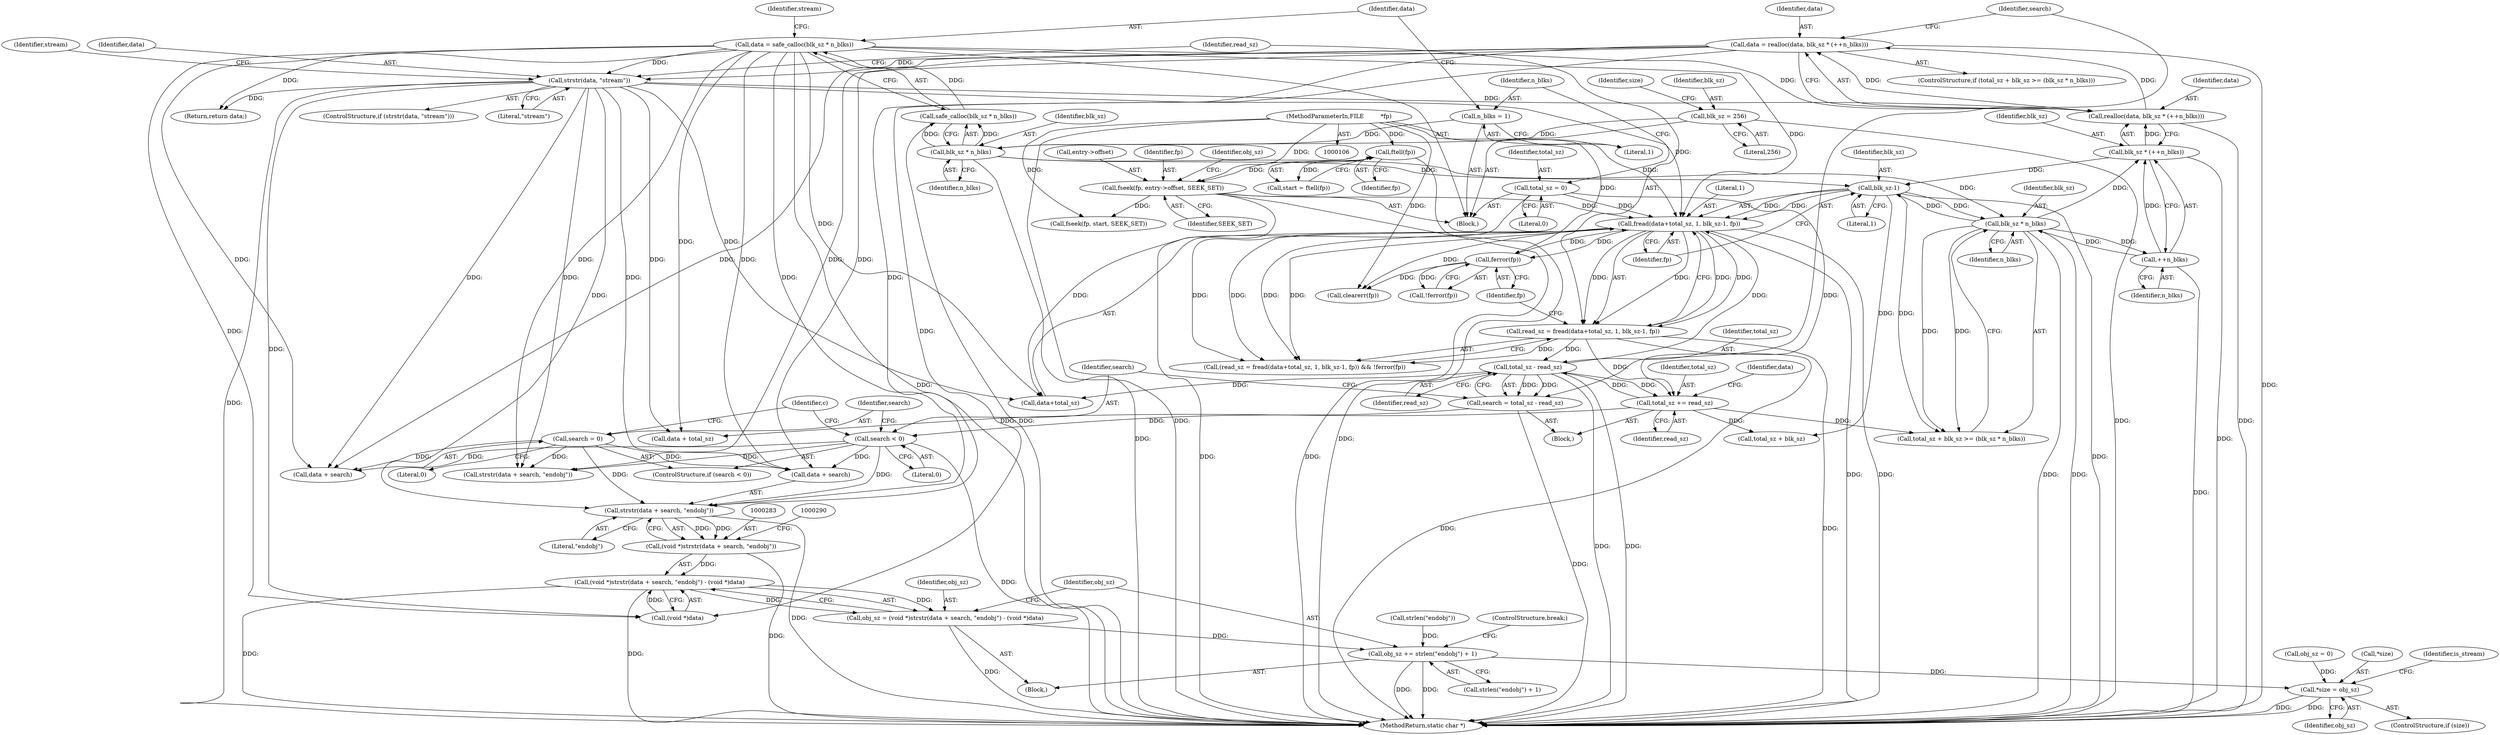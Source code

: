 digraph "0_pdfresurrect_0c4120fffa3dffe97b95c486a120eded82afe8a6_3@API" {
"1000284" [label="(Call,strstr(data + search, \"endobj\"))"];
"1000241" [label="(Call,data = realloc(data, blk_sz * (++n_blks)))"];
"1000243" [label="(Call,realloc(data, blk_sz * (++n_blks)))"];
"1000301" [label="(Call,strstr(data, \"stream\"))"];
"1000198" [label="(Call,data = safe_calloc(blk_sz * n_blks))"];
"1000200" [label="(Call,safe_calloc(blk_sz * n_blks))"];
"1000201" [label="(Call,blk_sz * n_blks)"];
"1000114" [label="(Call,blk_sz = 256)"];
"1000195" [label="(Call,n_blks = 1)"];
"1000245" [label="(Call,blk_sz * (++n_blks))"];
"1000238" [label="(Call,blk_sz * n_blks)"];
"1000216" [label="(Call,blk_sz-1)"];
"1000247" [label="(Call,++n_blks)"];
"1000258" [label="(Call,search = 0)"];
"1000255" [label="(Call,search < 0)"];
"1000249" [label="(Call,search = total_sz - read_sz)"];
"1000251" [label="(Call,total_sz - read_sz)"];
"1000224" [label="(Call,total_sz += read_sz)"];
"1000209" [label="(Call,read_sz = fread(data+total_sz, 1, blk_sz-1, fp))"];
"1000211" [label="(Call,fread(data+total_sz, 1, blk_sz-1, fp))"];
"1000192" [label="(Call,total_sz = 0)"];
"1000183" [label="(Call,fseek(fp, entry->offset, SEEK_SET))"];
"1000142" [label="(Call,ftell(fp))"];
"1000107" [label="(MethodParameterIn,FILE         *fp)"];
"1000221" [label="(Call,ferror(fp))"];
"1000282" [label="(Call,(void *)strstr(data + search, \"endobj\"))"];
"1000281" [label="(Call,(void *)strstr(data + search, \"endobj\") - (void *)data)"];
"1000279" [label="(Call,obj_sz = (void *)strstr(data + search, \"endobj\") - (void *)data)"];
"1000292" [label="(Call,obj_sz += strlen(\"endobj\") + 1)"];
"1000315" [label="(Call,*size = obj_sz)"];
"1000219" [label="(Identifier,fp)"];
"1000263" [label="(Identifier,c)"];
"1000249" [label="(Call,search = total_sz - read_sz)"];
"1000116" [label="(Literal,256)"];
"1000245" [label="(Call,blk_sz * (++n_blks))"];
"1000257" [label="(Literal,0)"];
"1000250" [label="(Identifier,search)"];
"1000320" [label="(Identifier,is_stream)"];
"1000303" [label="(Literal,\"stream\")"];
"1000280" [label="(Identifier,obj_sz)"];
"1000199" [label="(Identifier,data)"];
"1000192" [label="(Call,total_sz = 0)"];
"1000107" [label="(MethodParameterIn,FILE         *fp)"];
"1000229" [label="(Call,data + total_sz)"];
"1000292" [label="(Call,obj_sz += strlen(\"endobj\") + 1)"];
"1000143" [label="(Identifier,fp)"];
"1000281" [label="(Call,(void *)strstr(data + search, \"endobj\") - (void *)data)"];
"1000254" [label="(ControlStructure,if (search < 0))"];
"1000196" [label="(Identifier,n_blks)"];
"1000282" [label="(Call,(void *)strstr(data + search, \"endobj\"))"];
"1000239" [label="(Identifier,blk_sz)"];
"1000230" [label="(Identifier,data)"];
"1000222" [label="(Identifier,fp)"];
"1000327" [label="(MethodReturn,static char *)"];
"1000183" [label="(Call,fseek(fp, entry->offset, SEEK_SET))"];
"1000212" [label="(Call,data+total_sz)"];
"1000293" [label="(Identifier,obj_sz)"];
"1000185" [label="(Call,entry->offset)"];
"1000300" [label="(ControlStructure,if (strstr(data, \"stream\")))"];
"1000288" [label="(Literal,\"endobj\")"];
"1000243" [label="(Call,realloc(data, blk_sz * (++n_blks)))"];
"1000142" [label="(Call,ftell(fp))"];
"1000294" [label="(Call,strlen(\"endobj\") + 1)"];
"1000211" [label="(Call,fread(data+total_sz, 1, blk_sz-1, fp))"];
"1000203" [label="(Identifier,n_blks)"];
"1000140" [label="(Call,start = ftell(fp))"];
"1000309" [label="(Call,fseek(fp, start, SEEK_SET))"];
"1000205" [label="(Identifier,stream)"];
"1000318" [label="(Identifier,obj_sz)"];
"1000260" [label="(Literal,0)"];
"1000184" [label="(Identifier,fp)"];
"1000307" [label="(Call,clearerr(fp))"];
"1000190" [label="(Identifier,obj_sz)"];
"1000233" [label="(ControlStructure,if (total_sz + blk_sz >= (blk_sz * n_blks)))"];
"1000284" [label="(Call,strstr(data + search, \"endobj\"))"];
"1000313" [label="(ControlStructure,if (size))"];
"1000259" [label="(Identifier,search)"];
"1000221" [label="(Call,ferror(fp))"];
"1000244" [label="(Identifier,data)"];
"1000235" [label="(Call,total_sz + blk_sz)"];
"1000298" [label="(ControlStructure,break;)"];
"1000251" [label="(Call,total_sz - read_sz)"];
"1000240" [label="(Identifier,n_blks)"];
"1000217" [label="(Identifier,blk_sz)"];
"1000224" [label="(Call,total_sz += read_sz)"];
"1000129" [label="(Identifier,size)"];
"1000295" [label="(Call,strlen(\"endobj\"))"];
"1000302" [label="(Identifier,data)"];
"1000225" [label="(Identifier,total_sz)"];
"1000215" [label="(Literal,1)"];
"1000115" [label="(Identifier,blk_sz)"];
"1000201" [label="(Call,blk_sz * n_blks)"];
"1000315" [label="(Call,*size = obj_sz)"];
"1000279" [label="(Call,obj_sz = (void *)strstr(data + search, \"endobj\") - (void *)data)"];
"1000189" [label="(Call,obj_sz = 0)"];
"1000247" [label="(Call,++n_blks)"];
"1000256" [label="(Identifier,search)"];
"1000209" [label="(Call,read_sz = fread(data+total_sz, 1, blk_sz-1, fp))"];
"1000188" [label="(Identifier,SEEK_SET)"];
"1000200" [label="(Call,safe_calloc(blk_sz * n_blks))"];
"1000264" [label="(Call,strstr(data + search, \"endobj\"))"];
"1000195" [label="(Call,n_blks = 1)"];
"1000112" [label="(Block,)"];
"1000220" [label="(Call,!ferror(fp))"];
"1000218" [label="(Literal,1)"];
"1000325" [label="(Return,return data;)"];
"1000223" [label="(Block,)"];
"1000253" [label="(Identifier,read_sz)"];
"1000234" [label="(Call,total_sz + blk_sz >= (blk_sz * n_blks))"];
"1000202" [label="(Identifier,blk_sz)"];
"1000248" [label="(Identifier,n_blks)"];
"1000246" [label="(Identifier,blk_sz)"];
"1000198" [label="(Call,data = safe_calloc(blk_sz * n_blks))"];
"1000197" [label="(Literal,1)"];
"1000269" [label="(Block,)"];
"1000265" [label="(Call,data + search)"];
"1000194" [label="(Literal,0)"];
"1000216" [label="(Call,blk_sz-1)"];
"1000242" [label="(Identifier,data)"];
"1000210" [label="(Identifier,read_sz)"];
"1000258" [label="(Call,search = 0)"];
"1000289" [label="(Call,(void *)data)"];
"1000305" [label="(Identifier,stream)"];
"1000301" [label="(Call,strstr(data, \"stream\"))"];
"1000241" [label="(Call,data = realloc(data, blk_sz * (++n_blks)))"];
"1000208" [label="(Call,(read_sz = fread(data+total_sz, 1, blk_sz-1, fp)) && !ferror(fp))"];
"1000114" [label="(Call,blk_sz = 256)"];
"1000238" [label="(Call,blk_sz * n_blks)"];
"1000193" [label="(Identifier,total_sz)"];
"1000285" [label="(Call,data + search)"];
"1000316" [label="(Call,*size)"];
"1000252" [label="(Identifier,total_sz)"];
"1000226" [label="(Identifier,read_sz)"];
"1000255" [label="(Call,search < 0)"];
"1000284" -> "1000282"  [label="AST: "];
"1000284" -> "1000288"  [label="CFG: "];
"1000285" -> "1000284"  [label="AST: "];
"1000288" -> "1000284"  [label="AST: "];
"1000282" -> "1000284"  [label="CFG: "];
"1000284" -> "1000327"  [label="DDG: "];
"1000284" -> "1000282"  [label="DDG: "];
"1000284" -> "1000282"  [label="DDG: "];
"1000241" -> "1000284"  [label="DDG: "];
"1000301" -> "1000284"  [label="DDG: "];
"1000198" -> "1000284"  [label="DDG: "];
"1000258" -> "1000284"  [label="DDG: "];
"1000255" -> "1000284"  [label="DDG: "];
"1000241" -> "1000233"  [label="AST: "];
"1000241" -> "1000243"  [label="CFG: "];
"1000242" -> "1000241"  [label="AST: "];
"1000243" -> "1000241"  [label="AST: "];
"1000250" -> "1000241"  [label="CFG: "];
"1000241" -> "1000327"  [label="DDG: "];
"1000243" -> "1000241"  [label="DDG: "];
"1000243" -> "1000241"  [label="DDG: "];
"1000241" -> "1000264"  [label="DDG: "];
"1000241" -> "1000265"  [label="DDG: "];
"1000241" -> "1000285"  [label="DDG: "];
"1000241" -> "1000289"  [label="DDG: "];
"1000241" -> "1000301"  [label="DDG: "];
"1000243" -> "1000245"  [label="CFG: "];
"1000244" -> "1000243"  [label="AST: "];
"1000245" -> "1000243"  [label="AST: "];
"1000243" -> "1000327"  [label="DDG: "];
"1000301" -> "1000243"  [label="DDG: "];
"1000198" -> "1000243"  [label="DDG: "];
"1000245" -> "1000243"  [label="DDG: "];
"1000301" -> "1000300"  [label="AST: "];
"1000301" -> "1000303"  [label="CFG: "];
"1000302" -> "1000301"  [label="AST: "];
"1000303" -> "1000301"  [label="AST: "];
"1000210" -> "1000301"  [label="CFG: "];
"1000305" -> "1000301"  [label="CFG: "];
"1000301" -> "1000327"  [label="DDG: "];
"1000301" -> "1000211"  [label="DDG: "];
"1000301" -> "1000212"  [label="DDG: "];
"1000301" -> "1000229"  [label="DDG: "];
"1000301" -> "1000264"  [label="DDG: "];
"1000301" -> "1000265"  [label="DDG: "];
"1000301" -> "1000285"  [label="DDG: "];
"1000301" -> "1000289"  [label="DDG: "];
"1000198" -> "1000301"  [label="DDG: "];
"1000301" -> "1000325"  [label="DDG: "];
"1000198" -> "1000112"  [label="AST: "];
"1000198" -> "1000200"  [label="CFG: "];
"1000199" -> "1000198"  [label="AST: "];
"1000200" -> "1000198"  [label="AST: "];
"1000205" -> "1000198"  [label="CFG: "];
"1000198" -> "1000327"  [label="DDG: "];
"1000200" -> "1000198"  [label="DDG: "];
"1000198" -> "1000211"  [label="DDG: "];
"1000198" -> "1000212"  [label="DDG: "];
"1000198" -> "1000229"  [label="DDG: "];
"1000198" -> "1000264"  [label="DDG: "];
"1000198" -> "1000265"  [label="DDG: "];
"1000198" -> "1000285"  [label="DDG: "];
"1000198" -> "1000289"  [label="DDG: "];
"1000198" -> "1000325"  [label="DDG: "];
"1000200" -> "1000201"  [label="CFG: "];
"1000201" -> "1000200"  [label="AST: "];
"1000200" -> "1000327"  [label="DDG: "];
"1000201" -> "1000200"  [label="DDG: "];
"1000201" -> "1000200"  [label="DDG: "];
"1000201" -> "1000203"  [label="CFG: "];
"1000202" -> "1000201"  [label="AST: "];
"1000203" -> "1000201"  [label="AST: "];
"1000201" -> "1000327"  [label="DDG: "];
"1000114" -> "1000201"  [label="DDG: "];
"1000195" -> "1000201"  [label="DDG: "];
"1000201" -> "1000216"  [label="DDG: "];
"1000201" -> "1000238"  [label="DDG: "];
"1000114" -> "1000112"  [label="AST: "];
"1000114" -> "1000116"  [label="CFG: "];
"1000115" -> "1000114"  [label="AST: "];
"1000116" -> "1000114"  [label="AST: "];
"1000129" -> "1000114"  [label="CFG: "];
"1000114" -> "1000327"  [label="DDG: "];
"1000195" -> "1000112"  [label="AST: "];
"1000195" -> "1000197"  [label="CFG: "];
"1000196" -> "1000195"  [label="AST: "];
"1000197" -> "1000195"  [label="AST: "];
"1000199" -> "1000195"  [label="CFG: "];
"1000245" -> "1000247"  [label="CFG: "];
"1000246" -> "1000245"  [label="AST: "];
"1000247" -> "1000245"  [label="AST: "];
"1000245" -> "1000327"  [label="DDG: "];
"1000245" -> "1000216"  [label="DDG: "];
"1000238" -> "1000245"  [label="DDG: "];
"1000247" -> "1000245"  [label="DDG: "];
"1000238" -> "1000234"  [label="AST: "];
"1000238" -> "1000240"  [label="CFG: "];
"1000239" -> "1000238"  [label="AST: "];
"1000240" -> "1000238"  [label="AST: "];
"1000234" -> "1000238"  [label="CFG: "];
"1000238" -> "1000327"  [label="DDG: "];
"1000238" -> "1000327"  [label="DDG: "];
"1000238" -> "1000216"  [label="DDG: "];
"1000238" -> "1000234"  [label="DDG: "];
"1000238" -> "1000234"  [label="DDG: "];
"1000216" -> "1000238"  [label="DDG: "];
"1000247" -> "1000238"  [label="DDG: "];
"1000238" -> "1000247"  [label="DDG: "];
"1000216" -> "1000211"  [label="AST: "];
"1000216" -> "1000218"  [label="CFG: "];
"1000217" -> "1000216"  [label="AST: "];
"1000218" -> "1000216"  [label="AST: "];
"1000219" -> "1000216"  [label="CFG: "];
"1000216" -> "1000327"  [label="DDG: "];
"1000216" -> "1000211"  [label="DDG: "];
"1000216" -> "1000211"  [label="DDG: "];
"1000216" -> "1000234"  [label="DDG: "];
"1000216" -> "1000235"  [label="DDG: "];
"1000247" -> "1000248"  [label="CFG: "];
"1000248" -> "1000247"  [label="AST: "];
"1000247" -> "1000327"  [label="DDG: "];
"1000258" -> "1000254"  [label="AST: "];
"1000258" -> "1000260"  [label="CFG: "];
"1000259" -> "1000258"  [label="AST: "];
"1000260" -> "1000258"  [label="AST: "];
"1000263" -> "1000258"  [label="CFG: "];
"1000258" -> "1000264"  [label="DDG: "];
"1000258" -> "1000265"  [label="DDG: "];
"1000258" -> "1000285"  [label="DDG: "];
"1000255" -> "1000254"  [label="AST: "];
"1000255" -> "1000257"  [label="CFG: "];
"1000256" -> "1000255"  [label="AST: "];
"1000257" -> "1000255"  [label="AST: "];
"1000259" -> "1000255"  [label="CFG: "];
"1000263" -> "1000255"  [label="CFG: "];
"1000255" -> "1000327"  [label="DDG: "];
"1000249" -> "1000255"  [label="DDG: "];
"1000255" -> "1000264"  [label="DDG: "];
"1000255" -> "1000265"  [label="DDG: "];
"1000255" -> "1000285"  [label="DDG: "];
"1000249" -> "1000223"  [label="AST: "];
"1000249" -> "1000251"  [label="CFG: "];
"1000250" -> "1000249"  [label="AST: "];
"1000251" -> "1000249"  [label="AST: "];
"1000256" -> "1000249"  [label="CFG: "];
"1000249" -> "1000327"  [label="DDG: "];
"1000251" -> "1000249"  [label="DDG: "];
"1000251" -> "1000249"  [label="DDG: "];
"1000251" -> "1000253"  [label="CFG: "];
"1000252" -> "1000251"  [label="AST: "];
"1000253" -> "1000251"  [label="AST: "];
"1000251" -> "1000327"  [label="DDG: "];
"1000251" -> "1000327"  [label="DDG: "];
"1000251" -> "1000211"  [label="DDG: "];
"1000251" -> "1000212"  [label="DDG: "];
"1000251" -> "1000224"  [label="DDG: "];
"1000224" -> "1000251"  [label="DDG: "];
"1000209" -> "1000251"  [label="DDG: "];
"1000224" -> "1000223"  [label="AST: "];
"1000224" -> "1000226"  [label="CFG: "];
"1000225" -> "1000224"  [label="AST: "];
"1000226" -> "1000224"  [label="AST: "];
"1000230" -> "1000224"  [label="CFG: "];
"1000209" -> "1000224"  [label="DDG: "];
"1000192" -> "1000224"  [label="DDG: "];
"1000224" -> "1000229"  [label="DDG: "];
"1000224" -> "1000234"  [label="DDG: "];
"1000224" -> "1000235"  [label="DDG: "];
"1000209" -> "1000208"  [label="AST: "];
"1000209" -> "1000211"  [label="CFG: "];
"1000210" -> "1000209"  [label="AST: "];
"1000211" -> "1000209"  [label="AST: "];
"1000222" -> "1000209"  [label="CFG: "];
"1000208" -> "1000209"  [label="CFG: "];
"1000209" -> "1000327"  [label="DDG: "];
"1000209" -> "1000327"  [label="DDG: "];
"1000209" -> "1000208"  [label="DDG: "];
"1000211" -> "1000209"  [label="DDG: "];
"1000211" -> "1000209"  [label="DDG: "];
"1000211" -> "1000209"  [label="DDG: "];
"1000211" -> "1000209"  [label="DDG: "];
"1000211" -> "1000219"  [label="CFG: "];
"1000212" -> "1000211"  [label="AST: "];
"1000215" -> "1000211"  [label="AST: "];
"1000219" -> "1000211"  [label="AST: "];
"1000211" -> "1000327"  [label="DDG: "];
"1000211" -> "1000327"  [label="DDG: "];
"1000211" -> "1000208"  [label="DDG: "];
"1000211" -> "1000208"  [label="DDG: "];
"1000211" -> "1000208"  [label="DDG: "];
"1000211" -> "1000208"  [label="DDG: "];
"1000192" -> "1000211"  [label="DDG: "];
"1000183" -> "1000211"  [label="DDG: "];
"1000221" -> "1000211"  [label="DDG: "];
"1000107" -> "1000211"  [label="DDG: "];
"1000211" -> "1000221"  [label="DDG: "];
"1000211" -> "1000307"  [label="DDG: "];
"1000192" -> "1000112"  [label="AST: "];
"1000192" -> "1000194"  [label="CFG: "];
"1000193" -> "1000192"  [label="AST: "];
"1000194" -> "1000192"  [label="AST: "];
"1000196" -> "1000192"  [label="CFG: "];
"1000192" -> "1000212"  [label="DDG: "];
"1000183" -> "1000112"  [label="AST: "];
"1000183" -> "1000188"  [label="CFG: "];
"1000184" -> "1000183"  [label="AST: "];
"1000185" -> "1000183"  [label="AST: "];
"1000188" -> "1000183"  [label="AST: "];
"1000190" -> "1000183"  [label="CFG: "];
"1000183" -> "1000327"  [label="DDG: "];
"1000183" -> "1000327"  [label="DDG: "];
"1000142" -> "1000183"  [label="DDG: "];
"1000107" -> "1000183"  [label="DDG: "];
"1000183" -> "1000309"  [label="DDG: "];
"1000142" -> "1000140"  [label="AST: "];
"1000142" -> "1000143"  [label="CFG: "];
"1000143" -> "1000142"  [label="AST: "];
"1000140" -> "1000142"  [label="CFG: "];
"1000142" -> "1000327"  [label="DDG: "];
"1000142" -> "1000140"  [label="DDG: "];
"1000107" -> "1000142"  [label="DDG: "];
"1000107" -> "1000106"  [label="AST: "];
"1000107" -> "1000327"  [label="DDG: "];
"1000107" -> "1000221"  [label="DDG: "];
"1000107" -> "1000307"  [label="DDG: "];
"1000107" -> "1000309"  [label="DDG: "];
"1000221" -> "1000220"  [label="AST: "];
"1000221" -> "1000222"  [label="CFG: "];
"1000222" -> "1000221"  [label="AST: "];
"1000220" -> "1000221"  [label="CFG: "];
"1000221" -> "1000220"  [label="DDG: "];
"1000221" -> "1000307"  [label="DDG: "];
"1000282" -> "1000281"  [label="AST: "];
"1000283" -> "1000282"  [label="AST: "];
"1000290" -> "1000282"  [label="CFG: "];
"1000282" -> "1000327"  [label="DDG: "];
"1000282" -> "1000281"  [label="DDG: "];
"1000281" -> "1000279"  [label="AST: "];
"1000281" -> "1000289"  [label="CFG: "];
"1000289" -> "1000281"  [label="AST: "];
"1000279" -> "1000281"  [label="CFG: "];
"1000281" -> "1000327"  [label="DDG: "];
"1000281" -> "1000327"  [label="DDG: "];
"1000281" -> "1000279"  [label="DDG: "];
"1000281" -> "1000279"  [label="DDG: "];
"1000289" -> "1000281"  [label="DDG: "];
"1000279" -> "1000269"  [label="AST: "];
"1000280" -> "1000279"  [label="AST: "];
"1000293" -> "1000279"  [label="CFG: "];
"1000279" -> "1000327"  [label="DDG: "];
"1000279" -> "1000292"  [label="DDG: "];
"1000292" -> "1000269"  [label="AST: "];
"1000292" -> "1000294"  [label="CFG: "];
"1000293" -> "1000292"  [label="AST: "];
"1000294" -> "1000292"  [label="AST: "];
"1000298" -> "1000292"  [label="CFG: "];
"1000292" -> "1000327"  [label="DDG: "];
"1000292" -> "1000327"  [label="DDG: "];
"1000295" -> "1000292"  [label="DDG: "];
"1000292" -> "1000315"  [label="DDG: "];
"1000315" -> "1000313"  [label="AST: "];
"1000315" -> "1000318"  [label="CFG: "];
"1000316" -> "1000315"  [label="AST: "];
"1000318" -> "1000315"  [label="AST: "];
"1000320" -> "1000315"  [label="CFG: "];
"1000315" -> "1000327"  [label="DDG: "];
"1000315" -> "1000327"  [label="DDG: "];
"1000189" -> "1000315"  [label="DDG: "];
}
